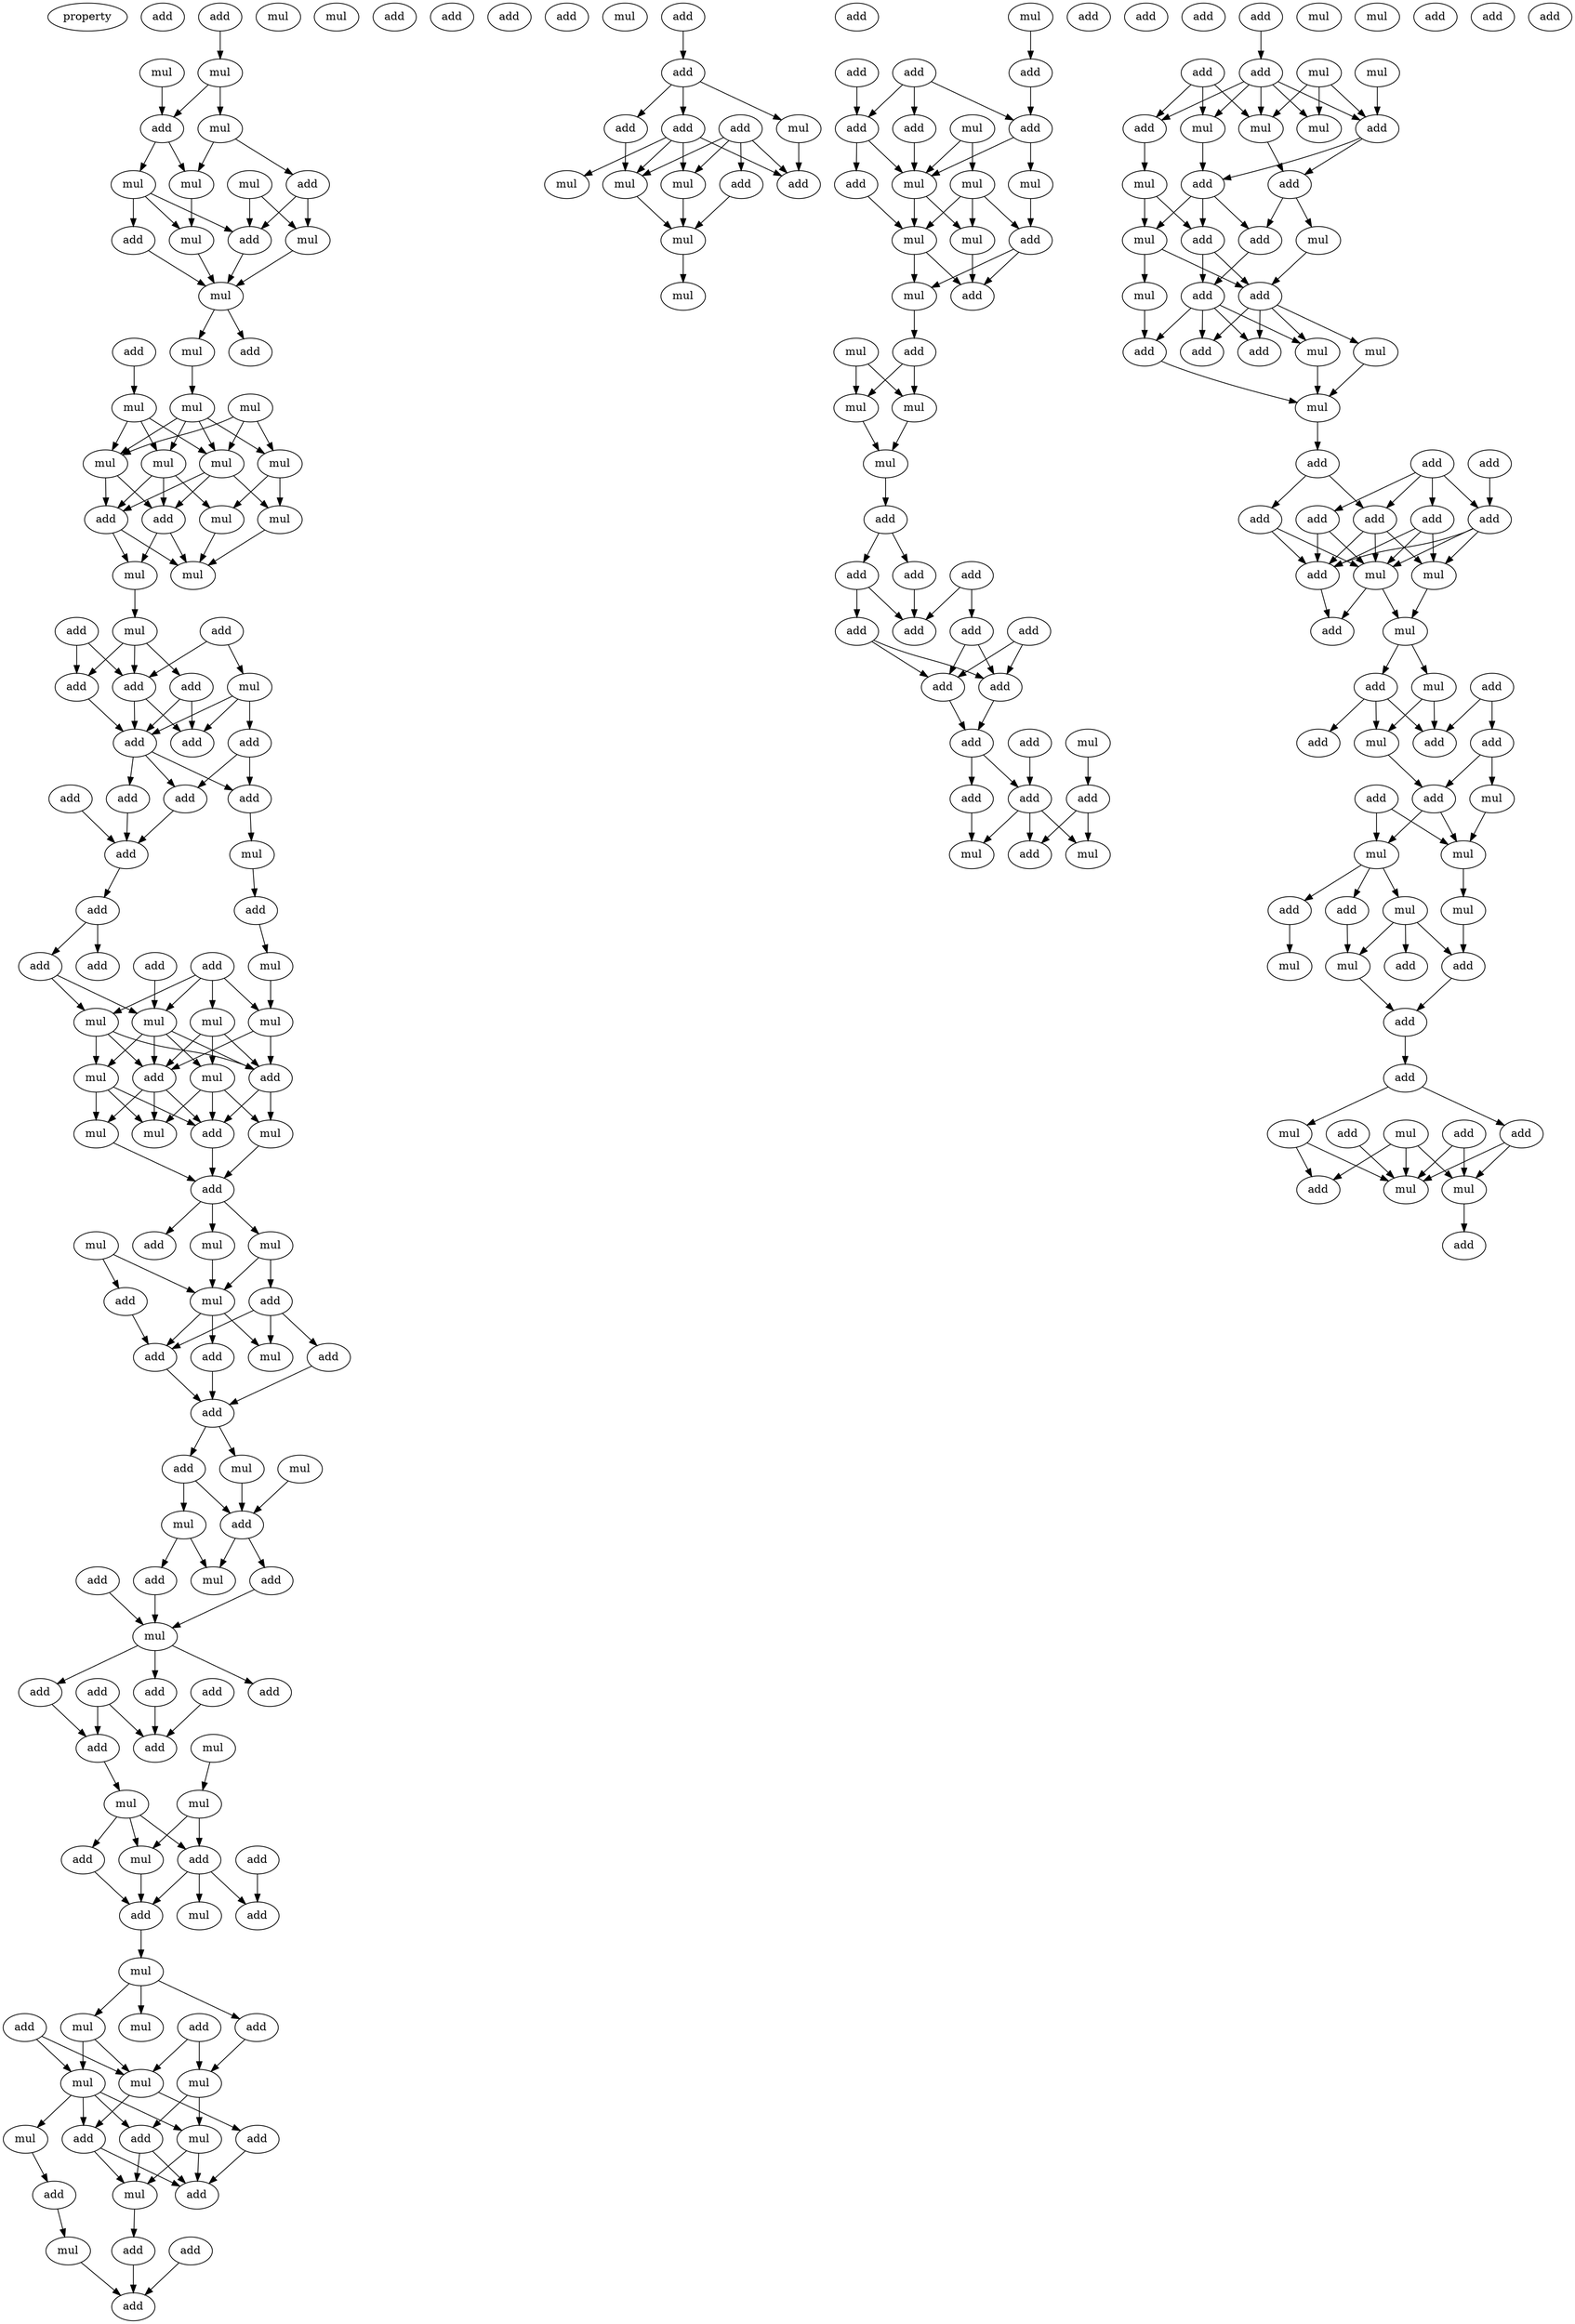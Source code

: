 digraph {
    node [fontcolor=black]
    property [mul=2,lf=1.7]
    0 [ label = add ];
    1 [ label = add ];
    2 [ label = mul ];
    3 [ label = mul ];
    4 [ label = add ];
    5 [ label = mul ];
    6 [ label = mul ];
    7 [ label = mul ];
    8 [ label = mul ];
    9 [ label = mul ];
    10 [ label = add ];
    11 [ label = add ];
    12 [ label = add ];
    13 [ label = mul ];
    14 [ label = mul ];
    15 [ label = mul ];
    16 [ label = mul ];
    17 [ label = add ];
    18 [ label = add ];
    19 [ label = mul ];
    20 [ label = add ];
    21 [ label = mul ];
    22 [ label = mul ];
    23 [ label = mul ];
    24 [ label = mul ];
    25 [ label = mul ];
    26 [ label = mul ];
    27 [ label = mul ];
    28 [ label = add ];
    29 [ label = add ];
    30 [ label = mul ];
    31 [ label = mul ];
    32 [ label = mul ];
    33 [ label = mul ];
    34 [ label = add ];
    35 [ label = add ];
    36 [ label = mul ];
    37 [ label = add ];
    38 [ label = add ];
    39 [ label = mul ];
    40 [ label = add ];
    41 [ label = add ];
    42 [ label = add ];
    43 [ label = add ];
    44 [ label = add ];
    45 [ label = add ];
    46 [ label = add ];
    47 [ label = add ];
    48 [ label = add ];
    49 [ label = mul ];
    50 [ label = add ];
    51 [ label = add ];
    52 [ label = add ];
    53 [ label = add ];
    54 [ label = add ];
    55 [ label = mul ];
    56 [ label = add ];
    57 [ label = mul ];
    58 [ label = mul ];
    59 [ label = mul ];
    60 [ label = mul ];
    61 [ label = add ];
    62 [ label = mul ];
    63 [ label = mul ];
    64 [ label = add ];
    65 [ label = mul ];
    66 [ label = mul ];
    67 [ label = mul ];
    68 [ label = add ];
    69 [ label = add ];
    70 [ label = mul ];
    71 [ label = mul ];
    72 [ label = add ];
    73 [ label = mul ];
    74 [ label = mul ];
    75 [ label = add ];
    76 [ label = add ];
    77 [ label = add ];
    78 [ label = mul ];
    79 [ label = add ];
    80 [ label = add ];
    81 [ label = add ];
    82 [ label = add ];
    83 [ label = add ];
    84 [ label = mul ];
    85 [ label = mul ];
    86 [ label = mul ];
    87 [ label = add ];
    88 [ label = mul ];
    89 [ label = add ];
    90 [ label = add ];
    91 [ label = add ];
    92 [ label = add ];
    93 [ label = mul ];
    94 [ label = add ];
    95 [ label = add ];
    96 [ label = add ];
    97 [ label = add ];
    98 [ label = add ];
    99 [ label = add ];
    100 [ label = add ];
    101 [ label = mul ];
    102 [ label = mul ];
    103 [ label = add ];
    104 [ label = mul ];
    105 [ label = add ];
    106 [ label = add ];
    107 [ label = mul ];
    108 [ label = add ];
    109 [ label = add ];
    110 [ label = mul ];
    111 [ label = add ];
    112 [ label = mul ];
    113 [ label = add ];
    114 [ label = add ];
    115 [ label = mul ];
    116 [ label = mul ];
    117 [ label = add ];
    118 [ label = mul ];
    119 [ label = mul ];
    120 [ label = mul ];
    121 [ label = add ];
    122 [ label = add ];
    123 [ label = add ];
    124 [ label = mul ];
    125 [ label = mul ];
    126 [ label = add ];
    127 [ label = mul ];
    128 [ label = add ];
    129 [ label = add ];
    130 [ label = mul ];
    131 [ label = add ];
    132 [ label = add ];
    133 [ label = mul ];
    134 [ label = add ];
    135 [ label = add ];
    136 [ label = add ];
    137 [ label = mul ];
    138 [ label = add ];
    139 [ label = add ];
    140 [ label = add ];
    141 [ label = mul ];
    142 [ label = add ];
    143 [ label = mul ];
    144 [ label = mul ];
    145 [ label = mul ];
    146 [ label = mul ];
    147 [ label = add ];
    148 [ label = mul ];
    149 [ label = add ];
    150 [ label = add ];
    151 [ label = add ];
    152 [ label = mul ];
    153 [ label = add ];
    154 [ label = add ];
    155 [ label = add ];
    156 [ label = mul ];
    157 [ label = mul ];
    158 [ label = mul ];
    159 [ label = add ];
    160 [ label = mul ];
    161 [ label = add ];
    162 [ label = mul ];
    163 [ label = add ];
    164 [ label = mul ];
    165 [ label = add ];
    166 [ label = mul ];
    167 [ label = mul ];
    168 [ label = mul ];
    169 [ label = add ];
    170 [ label = add ];
    171 [ label = mul ];
    172 [ label = add ];
    173 [ label = add ];
    174 [ label = add ];
    175 [ label = add ];
    176 [ label = add ];
    177 [ label = add ];
    178 [ label = add ];
    179 [ label = add ];
    180 [ label = add ];
    181 [ label = add ];
    182 [ label = add ];
    183 [ label = mul ];
    184 [ label = add ];
    185 [ label = add ];
    186 [ label = add ];
    187 [ label = add ];
    188 [ label = add ];
    189 [ label = add ];
    190 [ label = mul ];
    191 [ label = mul ];
    192 [ label = add ];
    193 [ label = mul ];
    194 [ label = mul ];
    195 [ label = mul ];
    196 [ label = add ];
    197 [ label = add ];
    198 [ label = mul ];
    199 [ label = add ];
    200 [ label = mul ];
    201 [ label = add ];
    202 [ label = mul ];
    203 [ label = mul ];
    204 [ label = add ];
    205 [ label = add ];
    206 [ label = mul ];
    207 [ label = mul ];
    208 [ label = add ];
    209 [ label = add ];
    210 [ label = add ];
    211 [ label = mul ];
    212 [ label = add ];
    213 [ label = add ];
    214 [ label = add ];
    215 [ label = add ];
    216 [ label = mul ];
    217 [ label = mul ];
    218 [ label = mul ];
    219 [ label = add ];
    220 [ label = add ];
    221 [ label = add ];
    222 [ label = add ];
    223 [ label = add ];
    224 [ label = add ];
    225 [ label = add ];
    226 [ label = add ];
    227 [ label = add ];
    228 [ label = mul ];
    229 [ label = mul ];
    230 [ label = mul ];
    231 [ label = add ];
    232 [ label = add ];
    233 [ label = mul ];
    234 [ label = add ];
    235 [ label = mul ];
    236 [ label = add ];
    237 [ label = add ];
    238 [ label = mul ];
    239 [ label = add ];
    240 [ label = mul ];
    241 [ label = add ];
    242 [ label = add ];
    243 [ label = mul ];
    244 [ label = mul ];
    245 [ label = mul ];
    246 [ label = add ];
    247 [ label = mul ];
    248 [ label = add ];
    249 [ label = add ];
    250 [ label = mul ];
    251 [ label = mul ];
    252 [ label = add ];
    253 [ label = add ];
    254 [ label = add ];
    255 [ label = add ];
    256 [ label = add ];
    257 [ label = add ];
    258 [ label = mul ];
    259 [ label = mul ];
    260 [ label = add ];
    261 [ label = mul ];
    262 [ label = mul ];
    263 [ label = add ];
    264 [ label = add ];
    265 [ label = add ];
    266 [ label = add ];
    1 -> 2 [ name = 0 ];
    2 -> 4 [ name = 1 ];
    2 -> 5 [ name = 2 ];
    3 -> 4 [ name = 3 ];
    4 -> 7 [ name = 4 ];
    4 -> 9 [ name = 5 ];
    5 -> 9 [ name = 6 ];
    5 -> 10 [ name = 7 ];
    6 -> 12 [ name = 8 ];
    6 -> 14 [ name = 9 ];
    7 -> 11 [ name = 10 ];
    7 -> 12 [ name = 11 ];
    7 -> 13 [ name = 12 ];
    9 -> 13 [ name = 13 ];
    10 -> 12 [ name = 14 ];
    10 -> 14 [ name = 15 ];
    11 -> 15 [ name = 16 ];
    12 -> 15 [ name = 17 ];
    13 -> 15 [ name = 18 ];
    14 -> 15 [ name = 19 ];
    15 -> 17 [ name = 20 ];
    15 -> 19 [ name = 21 ];
    19 -> 22 [ name = 22 ];
    20 -> 23 [ name = 23 ];
    21 -> 25 [ name = 24 ];
    21 -> 26 [ name = 25 ];
    21 -> 27 [ name = 26 ];
    22 -> 24 [ name = 27 ];
    22 -> 25 [ name = 28 ];
    22 -> 26 [ name = 29 ];
    22 -> 27 [ name = 30 ];
    23 -> 24 [ name = 31 ];
    23 -> 25 [ name = 32 ];
    23 -> 27 [ name = 33 ];
    24 -> 28 [ name = 34 ];
    24 -> 29 [ name = 35 ];
    24 -> 30 [ name = 36 ];
    25 -> 28 [ name = 37 ];
    25 -> 29 [ name = 38 ];
    26 -> 30 [ name = 39 ];
    26 -> 31 [ name = 40 ];
    27 -> 28 [ name = 41 ];
    27 -> 29 [ name = 42 ];
    27 -> 31 [ name = 43 ];
    28 -> 32 [ name = 44 ];
    28 -> 33 [ name = 45 ];
    29 -> 32 [ name = 46 ];
    29 -> 33 [ name = 47 ];
    30 -> 33 [ name = 48 ];
    31 -> 33 [ name = 49 ];
    32 -> 36 [ name = 50 ];
    34 -> 37 [ name = 51 ];
    34 -> 40 [ name = 52 ];
    35 -> 39 [ name = 53 ];
    35 -> 40 [ name = 54 ];
    36 -> 37 [ name = 55 ];
    36 -> 38 [ name = 56 ];
    36 -> 40 [ name = 57 ];
    37 -> 43 [ name = 58 ];
    38 -> 41 [ name = 59 ];
    38 -> 43 [ name = 60 ];
    39 -> 41 [ name = 61 ];
    39 -> 42 [ name = 62 ];
    39 -> 43 [ name = 63 ];
    40 -> 41 [ name = 64 ];
    40 -> 43 [ name = 65 ];
    42 -> 44 [ name = 66 ];
    42 -> 45 [ name = 67 ];
    43 -> 44 [ name = 68 ];
    43 -> 45 [ name = 69 ];
    43 -> 47 [ name = 70 ];
    44 -> 48 [ name = 71 ];
    45 -> 49 [ name = 72 ];
    46 -> 48 [ name = 73 ];
    47 -> 48 [ name = 74 ];
    48 -> 50 [ name = 75 ];
    49 -> 51 [ name = 76 ];
    50 -> 52 [ name = 77 ];
    50 -> 54 [ name = 78 ];
    51 -> 55 [ name = 79 ];
    53 -> 57 [ name = 80 ];
    53 -> 58 [ name = 81 ];
    53 -> 59 [ name = 82 ];
    53 -> 60 [ name = 83 ];
    54 -> 58 [ name = 84 ];
    54 -> 59 [ name = 85 ];
    55 -> 60 [ name = 86 ];
    56 -> 59 [ name = 87 ];
    57 -> 61 [ name = 88 ];
    57 -> 63 [ name = 89 ];
    57 -> 64 [ name = 90 ];
    58 -> 61 [ name = 91 ];
    58 -> 62 [ name = 92 ];
    58 -> 64 [ name = 93 ];
    59 -> 61 [ name = 94 ];
    59 -> 62 [ name = 95 ];
    59 -> 63 [ name = 96 ];
    59 -> 64 [ name = 97 ];
    60 -> 61 [ name = 98 ];
    60 -> 64 [ name = 99 ];
    61 -> 66 [ name = 100 ];
    61 -> 68 [ name = 101 ];
    62 -> 65 [ name = 102 ];
    62 -> 67 [ name = 103 ];
    62 -> 68 [ name = 104 ];
    63 -> 65 [ name = 105 ];
    63 -> 66 [ name = 106 ];
    63 -> 68 [ name = 107 ];
    64 -> 65 [ name = 108 ];
    64 -> 67 [ name = 109 ];
    64 -> 68 [ name = 110 ];
    66 -> 69 [ name = 111 ];
    67 -> 69 [ name = 112 ];
    68 -> 69 [ name = 113 ];
    69 -> 70 [ name = 114 ];
    69 -> 71 [ name = 115 ];
    69 -> 72 [ name = 116 ];
    70 -> 74 [ name = 117 ];
    70 -> 75 [ name = 118 ];
    71 -> 74 [ name = 119 ];
    73 -> 74 [ name = 120 ];
    73 -> 76 [ name = 121 ];
    74 -> 77 [ name = 122 ];
    74 -> 78 [ name = 123 ];
    74 -> 79 [ name = 124 ];
    75 -> 77 [ name = 125 ];
    75 -> 78 [ name = 126 ];
    75 -> 80 [ name = 127 ];
    76 -> 77 [ name = 128 ];
    77 -> 81 [ name = 129 ];
    79 -> 81 [ name = 130 ];
    80 -> 81 [ name = 131 ];
    81 -> 83 [ name = 132 ];
    81 -> 84 [ name = 133 ];
    83 -> 86 [ name = 134 ];
    83 -> 87 [ name = 135 ];
    84 -> 87 [ name = 136 ];
    85 -> 87 [ name = 137 ];
    86 -> 88 [ name = 138 ];
    86 -> 90 [ name = 139 ];
    87 -> 88 [ name = 140 ];
    87 -> 89 [ name = 141 ];
    89 -> 93 [ name = 142 ];
    90 -> 93 [ name = 143 ];
    91 -> 93 [ name = 144 ];
    93 -> 95 [ name = 145 ];
    93 -> 96 [ name = 146 ];
    93 -> 97 [ name = 147 ];
    94 -> 99 [ name = 148 ];
    94 -> 100 [ name = 149 ];
    95 -> 100 [ name = 150 ];
    96 -> 99 [ name = 151 ];
    98 -> 99 [ name = 152 ];
    100 -> 102 [ name = 153 ];
    101 -> 104 [ name = 154 ];
    102 -> 105 [ name = 155 ];
    102 -> 107 [ name = 156 ];
    102 -> 108 [ name = 157 ];
    104 -> 105 [ name = 158 ];
    104 -> 107 [ name = 159 ];
    105 -> 109 [ name = 160 ];
    105 -> 110 [ name = 161 ];
    105 -> 111 [ name = 162 ];
    106 -> 111 [ name = 163 ];
    107 -> 109 [ name = 164 ];
    108 -> 109 [ name = 165 ];
    109 -> 112 [ name = 166 ];
    112 -> 115 [ name = 167 ];
    112 -> 116 [ name = 168 ];
    112 -> 117 [ name = 169 ];
    113 -> 119 [ name = 170 ];
    113 -> 120 [ name = 171 ];
    114 -> 118 [ name = 172 ];
    114 -> 119 [ name = 173 ];
    116 -> 118 [ name = 174 ];
    116 -> 119 [ name = 175 ];
    117 -> 120 [ name = 176 ];
    118 -> 121 [ name = 177 ];
    118 -> 122 [ name = 178 ];
    118 -> 124 [ name = 179 ];
    118 -> 125 [ name = 180 ];
    119 -> 121 [ name = 181 ];
    119 -> 123 [ name = 182 ];
    120 -> 122 [ name = 183 ];
    120 -> 125 [ name = 184 ];
    121 -> 127 [ name = 185 ];
    121 -> 128 [ name = 186 ];
    122 -> 127 [ name = 187 ];
    122 -> 128 [ name = 188 ];
    123 -> 128 [ name = 189 ];
    124 -> 126 [ name = 190 ];
    125 -> 127 [ name = 191 ];
    125 -> 128 [ name = 192 ];
    126 -> 130 [ name = 193 ];
    127 -> 131 [ name = 194 ];
    129 -> 132 [ name = 195 ];
    130 -> 132 [ name = 196 ];
    131 -> 132 [ name = 197 ];
    134 -> 135 [ name = 198 ];
    135 -> 136 [ name = 199 ];
    135 -> 137 [ name = 200 ];
    135 -> 138 [ name = 201 ];
    136 -> 144 [ name = 202 ];
    137 -> 142 [ name = 203 ];
    138 -> 141 [ name = 204 ];
    138 -> 142 [ name = 205 ];
    138 -> 143 [ name = 206 ];
    138 -> 144 [ name = 207 ];
    139 -> 140 [ name = 208 ];
    139 -> 142 [ name = 209 ];
    139 -> 143 [ name = 210 ];
    139 -> 144 [ name = 211 ];
    140 -> 145 [ name = 212 ];
    143 -> 145 [ name = 213 ];
    144 -> 145 [ name = 214 ];
    145 -> 146 [ name = 215 ];
    148 -> 150 [ name = 216 ];
    149 -> 154 [ name = 217 ];
    150 -> 153 [ name = 218 ];
    151 -> 153 [ name = 219 ];
    151 -> 154 [ name = 220 ];
    151 -> 155 [ name = 221 ];
    152 -> 156 [ name = 222 ];
    152 -> 157 [ name = 223 ];
    153 -> 157 [ name = 224 ];
    153 -> 158 [ name = 225 ];
    154 -> 157 [ name = 226 ];
    154 -> 159 [ name = 227 ];
    155 -> 157 [ name = 228 ];
    156 -> 160 [ name = 229 ];
    156 -> 161 [ name = 230 ];
    156 -> 162 [ name = 231 ];
    157 -> 160 [ name = 232 ];
    157 -> 162 [ name = 233 ];
    158 -> 161 [ name = 234 ];
    159 -> 162 [ name = 235 ];
    160 -> 163 [ name = 236 ];
    161 -> 163 [ name = 237 ];
    161 -> 164 [ name = 238 ];
    162 -> 163 [ name = 239 ];
    162 -> 164 [ name = 240 ];
    164 -> 165 [ name = 241 ];
    165 -> 167 [ name = 242 ];
    165 -> 168 [ name = 243 ];
    166 -> 167 [ name = 244 ];
    166 -> 168 [ name = 245 ];
    167 -> 171 [ name = 246 ];
    168 -> 171 [ name = 247 ];
    171 -> 172 [ name = 248 ];
    172 -> 174 [ name = 249 ];
    172 -> 175 [ name = 250 ];
    174 -> 178 [ name = 251 ];
    174 -> 180 [ name = 252 ];
    175 -> 178 [ name = 253 ];
    176 -> 178 [ name = 254 ];
    176 -> 179 [ name = 255 ];
    177 -> 181 [ name = 256 ];
    177 -> 182 [ name = 257 ];
    179 -> 181 [ name = 258 ];
    179 -> 182 [ name = 259 ];
    180 -> 181 [ name = 260 ];
    180 -> 182 [ name = 261 ];
    181 -> 184 [ name = 262 ];
    182 -> 184 [ name = 263 ];
    183 -> 188 [ name = 264 ];
    184 -> 186 [ name = 265 ];
    184 -> 187 [ name = 266 ];
    185 -> 187 [ name = 267 ];
    186 -> 191 [ name = 268 ];
    187 -> 189 [ name = 269 ];
    187 -> 190 [ name = 270 ];
    187 -> 191 [ name = 271 ];
    188 -> 189 [ name = 272 ];
    188 -> 190 [ name = 273 ];
    192 -> 196 [ name = 274 ];
    194 -> 199 [ name = 275 ];
    195 -> 199 [ name = 276 ];
    195 -> 200 [ name = 277 ];
    195 -> 202 [ name = 278 ];
    196 -> 198 [ name = 279 ];
    196 -> 199 [ name = 280 ];
    196 -> 200 [ name = 281 ];
    196 -> 201 [ name = 282 ];
    196 -> 202 [ name = 283 ];
    197 -> 198 [ name = 284 ];
    197 -> 200 [ name = 285 ];
    197 -> 201 [ name = 286 ];
    198 -> 204 [ name = 287 ];
    199 -> 204 [ name = 288 ];
    199 -> 205 [ name = 289 ];
    200 -> 205 [ name = 290 ];
    201 -> 203 [ name = 291 ];
    203 -> 206 [ name = 292 ];
    203 -> 209 [ name = 293 ];
    204 -> 206 [ name = 294 ];
    204 -> 208 [ name = 295 ];
    204 -> 209 [ name = 296 ];
    205 -> 207 [ name = 297 ];
    205 -> 208 [ name = 298 ];
    206 -> 210 [ name = 299 ];
    206 -> 211 [ name = 300 ];
    207 -> 210 [ name = 301 ];
    208 -> 212 [ name = 302 ];
    209 -> 210 [ name = 303 ];
    209 -> 212 [ name = 304 ];
    210 -> 213 [ name = 305 ];
    210 -> 214 [ name = 306 ];
    210 -> 216 [ name = 307 ];
    210 -> 217 [ name = 308 ];
    211 -> 215 [ name = 309 ];
    212 -> 213 [ name = 310 ];
    212 -> 214 [ name = 311 ];
    212 -> 215 [ name = 312 ];
    212 -> 216 [ name = 313 ];
    215 -> 218 [ name = 314 ];
    216 -> 218 [ name = 315 ];
    217 -> 218 [ name = 316 ];
    218 -> 219 [ name = 317 ];
    219 -> 223 [ name = 318 ];
    219 -> 224 [ name = 319 ];
    220 -> 222 [ name = 320 ];
    220 -> 223 [ name = 321 ];
    220 -> 225 [ name = 322 ];
    220 -> 226 [ name = 323 ];
    221 -> 226 [ name = 324 ];
    222 -> 227 [ name = 325 ];
    222 -> 228 [ name = 326 ];
    222 -> 229 [ name = 327 ];
    223 -> 227 [ name = 328 ];
    223 -> 228 [ name = 329 ];
    223 -> 229 [ name = 330 ];
    224 -> 227 [ name = 331 ];
    224 -> 229 [ name = 332 ];
    225 -> 227 [ name = 333 ];
    225 -> 229 [ name = 334 ];
    226 -> 227 [ name = 335 ];
    226 -> 228 [ name = 336 ];
    226 -> 229 [ name = 337 ];
    227 -> 231 [ name = 338 ];
    228 -> 230 [ name = 339 ];
    229 -> 230 [ name = 340 ];
    229 -> 231 [ name = 341 ];
    230 -> 232 [ name = 342 ];
    230 -> 233 [ name = 343 ];
    232 -> 237 [ name = 344 ];
    232 -> 238 [ name = 345 ];
    232 -> 239 [ name = 346 ];
    233 -> 238 [ name = 347 ];
    233 -> 239 [ name = 348 ];
    234 -> 236 [ name = 349 ];
    234 -> 239 [ name = 350 ];
    236 -> 240 [ name = 351 ];
    236 -> 241 [ name = 352 ];
    238 -> 241 [ name = 353 ];
    240 -> 243 [ name = 354 ];
    241 -> 243 [ name = 355 ];
    241 -> 244 [ name = 356 ];
    242 -> 243 [ name = 357 ];
    242 -> 244 [ name = 358 ];
    243 -> 247 [ name = 359 ];
    244 -> 245 [ name = 360 ];
    244 -> 246 [ name = 361 ];
    244 -> 248 [ name = 362 ];
    245 -> 249 [ name = 363 ];
    245 -> 250 [ name = 364 ];
    245 -> 252 [ name = 365 ];
    246 -> 251 [ name = 366 ];
    247 -> 252 [ name = 367 ];
    248 -> 250 [ name = 368 ];
    250 -> 253 [ name = 369 ];
    252 -> 253 [ name = 370 ];
    253 -> 254 [ name = 371 ];
    254 -> 255 [ name = 372 ];
    254 -> 258 [ name = 373 ];
    255 -> 261 [ name = 374 ];
    255 -> 262 [ name = 375 ];
    256 -> 262 [ name = 376 ];
    257 -> 261 [ name = 377 ];
    257 -> 262 [ name = 378 ];
    258 -> 260 [ name = 379 ];
    258 -> 262 [ name = 380 ];
    259 -> 260 [ name = 381 ];
    259 -> 261 [ name = 382 ];
    259 -> 262 [ name = 383 ];
    261 -> 263 [ name = 384 ];
}
